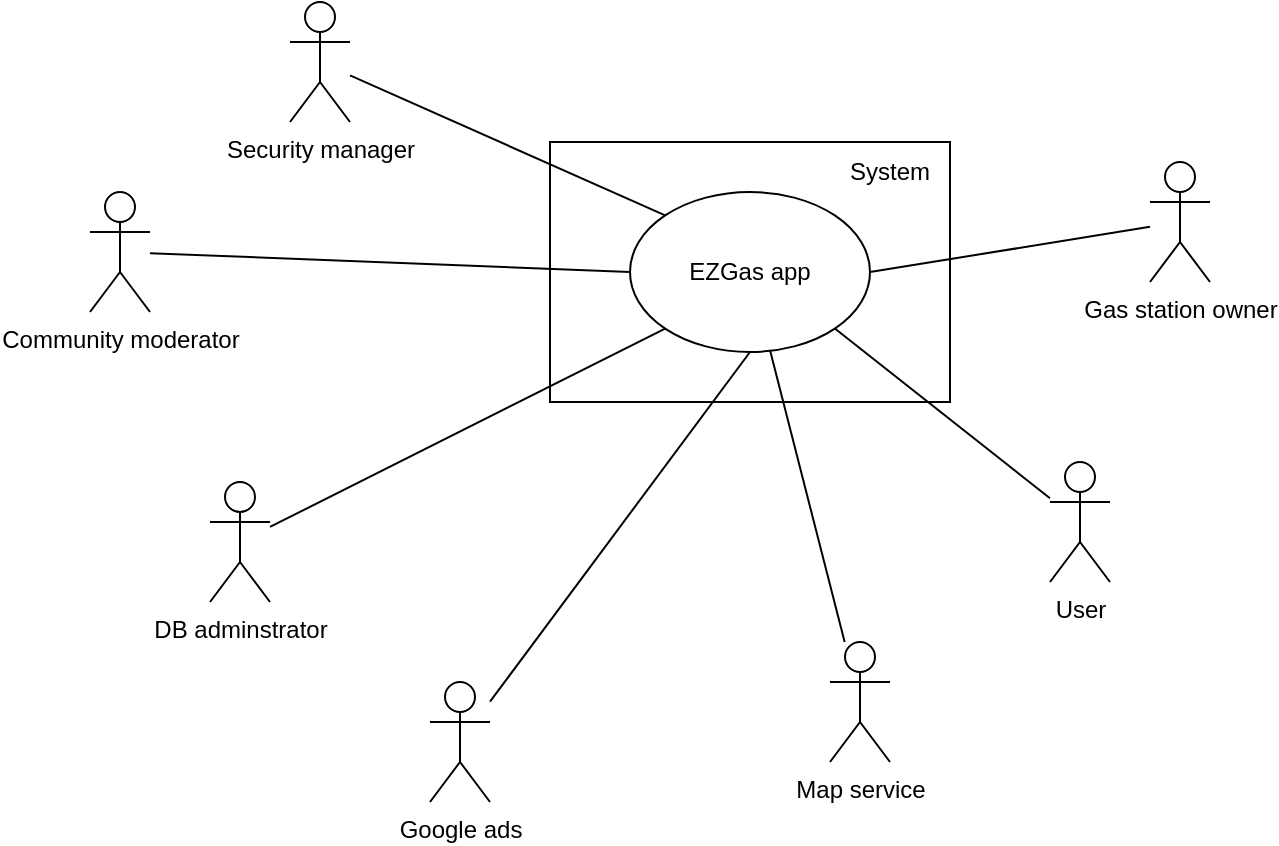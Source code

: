 <mxfile>
    <diagram id="zVh2jn4W69ZmehzYt9_f" name="Page-1">
        <mxGraphModel dx="290" dy="474" grid="1" gridSize="10" guides="1" tooltips="1" connect="1" arrows="1" fold="1" page="1" pageScale="1" pageWidth="850" pageHeight="1100" math="0" shadow="0">
            <root>
                <mxCell id="0"/>
                <mxCell id="1" parent="0"/>
                <mxCell id="3" value="" style="rounded=0;whiteSpace=wrap;html=1;" parent="1" vertex="1">
                    <mxGeometry x="330" y="180" width="200" height="130" as="geometry"/>
                </mxCell>
                <mxCell id="4" value="System" style="text;html=1;strokeColor=none;fillColor=none;align=center;verticalAlign=middle;whiteSpace=wrap;rounded=0;" parent="1" vertex="1">
                    <mxGeometry x="470" y="180" width="60" height="30" as="geometry"/>
                </mxCell>
                <mxCell id="5" value="EZGas app" style="ellipse;whiteSpace=wrap;html=1;" parent="1" vertex="1">
                    <mxGeometry x="370" y="205" width="120" height="80" as="geometry"/>
                </mxCell>
                <mxCell id="10" style="edgeStyle=none;html=1;entryX=1;entryY=1;entryDx=0;entryDy=0;endArrow=none;endFill=0;" parent="1" source="6" target="5" edge="1">
                    <mxGeometry relative="1" as="geometry"/>
                </mxCell>
                <mxCell id="6" value="User" style="shape=umlActor;verticalLabelPosition=bottom;verticalAlign=top;html=1;outlineConnect=0;" parent="1" vertex="1">
                    <mxGeometry x="580" y="340" width="30" height="60" as="geometry"/>
                </mxCell>
                <mxCell id="11" style="edgeStyle=none;html=1;entryX=1;entryY=0.5;entryDx=0;entryDy=0;endArrow=none;endFill=0;" parent="1" source="7" target="5" edge="1">
                    <mxGeometry relative="1" as="geometry"/>
                </mxCell>
                <mxCell id="7" value="Gas station owner" style="shape=umlActor;verticalLabelPosition=bottom;verticalAlign=top;html=1;outlineConnect=0;" parent="1" vertex="1">
                    <mxGeometry x="630" y="190" width="30" height="60" as="geometry"/>
                </mxCell>
                <mxCell id="15" style="edgeStyle=none;html=1;entryX=0;entryY=1;entryDx=0;entryDy=0;endArrow=none;endFill=0;" parent="1" source="12" target="5" edge="1">
                    <mxGeometry relative="1" as="geometry"/>
                </mxCell>
                <mxCell id="12" value="DB adminstrator" style="shape=umlActor;verticalLabelPosition=bottom;verticalAlign=top;html=1;outlineConnect=0;" parent="1" vertex="1">
                    <mxGeometry x="160" y="350" width="30" height="60" as="geometry"/>
                </mxCell>
                <mxCell id="16" style="edgeStyle=none;html=1;entryX=0;entryY=0.5;entryDx=0;entryDy=0;endArrow=none;endFill=0;" parent="1" source="13" target="5" edge="1">
                    <mxGeometry relative="1" as="geometry"/>
                </mxCell>
                <mxCell id="13" value="Community moderator" style="shape=umlActor;verticalLabelPosition=bottom;verticalAlign=top;html=1;outlineConnect=0;" parent="1" vertex="1">
                    <mxGeometry x="100" y="205" width="30" height="60" as="geometry"/>
                </mxCell>
                <mxCell id="17" style="edgeStyle=none;html=1;entryX=0;entryY=0;entryDx=0;entryDy=0;endArrow=none;endFill=0;" parent="1" source="14" target="5" edge="1">
                    <mxGeometry relative="1" as="geometry"/>
                </mxCell>
                <mxCell id="14" value="Security manager" style="shape=umlActor;verticalLabelPosition=bottom;verticalAlign=top;html=1;outlineConnect=0;" parent="1" vertex="1">
                    <mxGeometry x="200" y="110" width="30" height="60" as="geometry"/>
                </mxCell>
                <mxCell id="21" style="edgeStyle=none;html=1;entryX=0.5;entryY=1;entryDx=0;entryDy=0;endArrow=none;endFill=0;" edge="1" parent="1" source="18" target="5">
                    <mxGeometry relative="1" as="geometry"/>
                </mxCell>
                <mxCell id="18" value="Google ads" style="shape=umlActor;verticalLabelPosition=bottom;verticalAlign=top;html=1;outlineConnect=0;" vertex="1" parent="1">
                    <mxGeometry x="270" y="450" width="30" height="60" as="geometry"/>
                </mxCell>
                <mxCell id="23" style="edgeStyle=none;html=1;endArrow=none;endFill=0;" edge="1" parent="1" source="19" target="5">
                    <mxGeometry relative="1" as="geometry"/>
                </mxCell>
                <mxCell id="19" value="Map service" style="shape=umlActor;verticalLabelPosition=bottom;verticalAlign=top;html=1;outlineConnect=0;" vertex="1" parent="1">
                    <mxGeometry x="470" y="430" width="30" height="60" as="geometry"/>
                </mxCell>
            </root>
        </mxGraphModel>
    </diagram>
</mxfile>